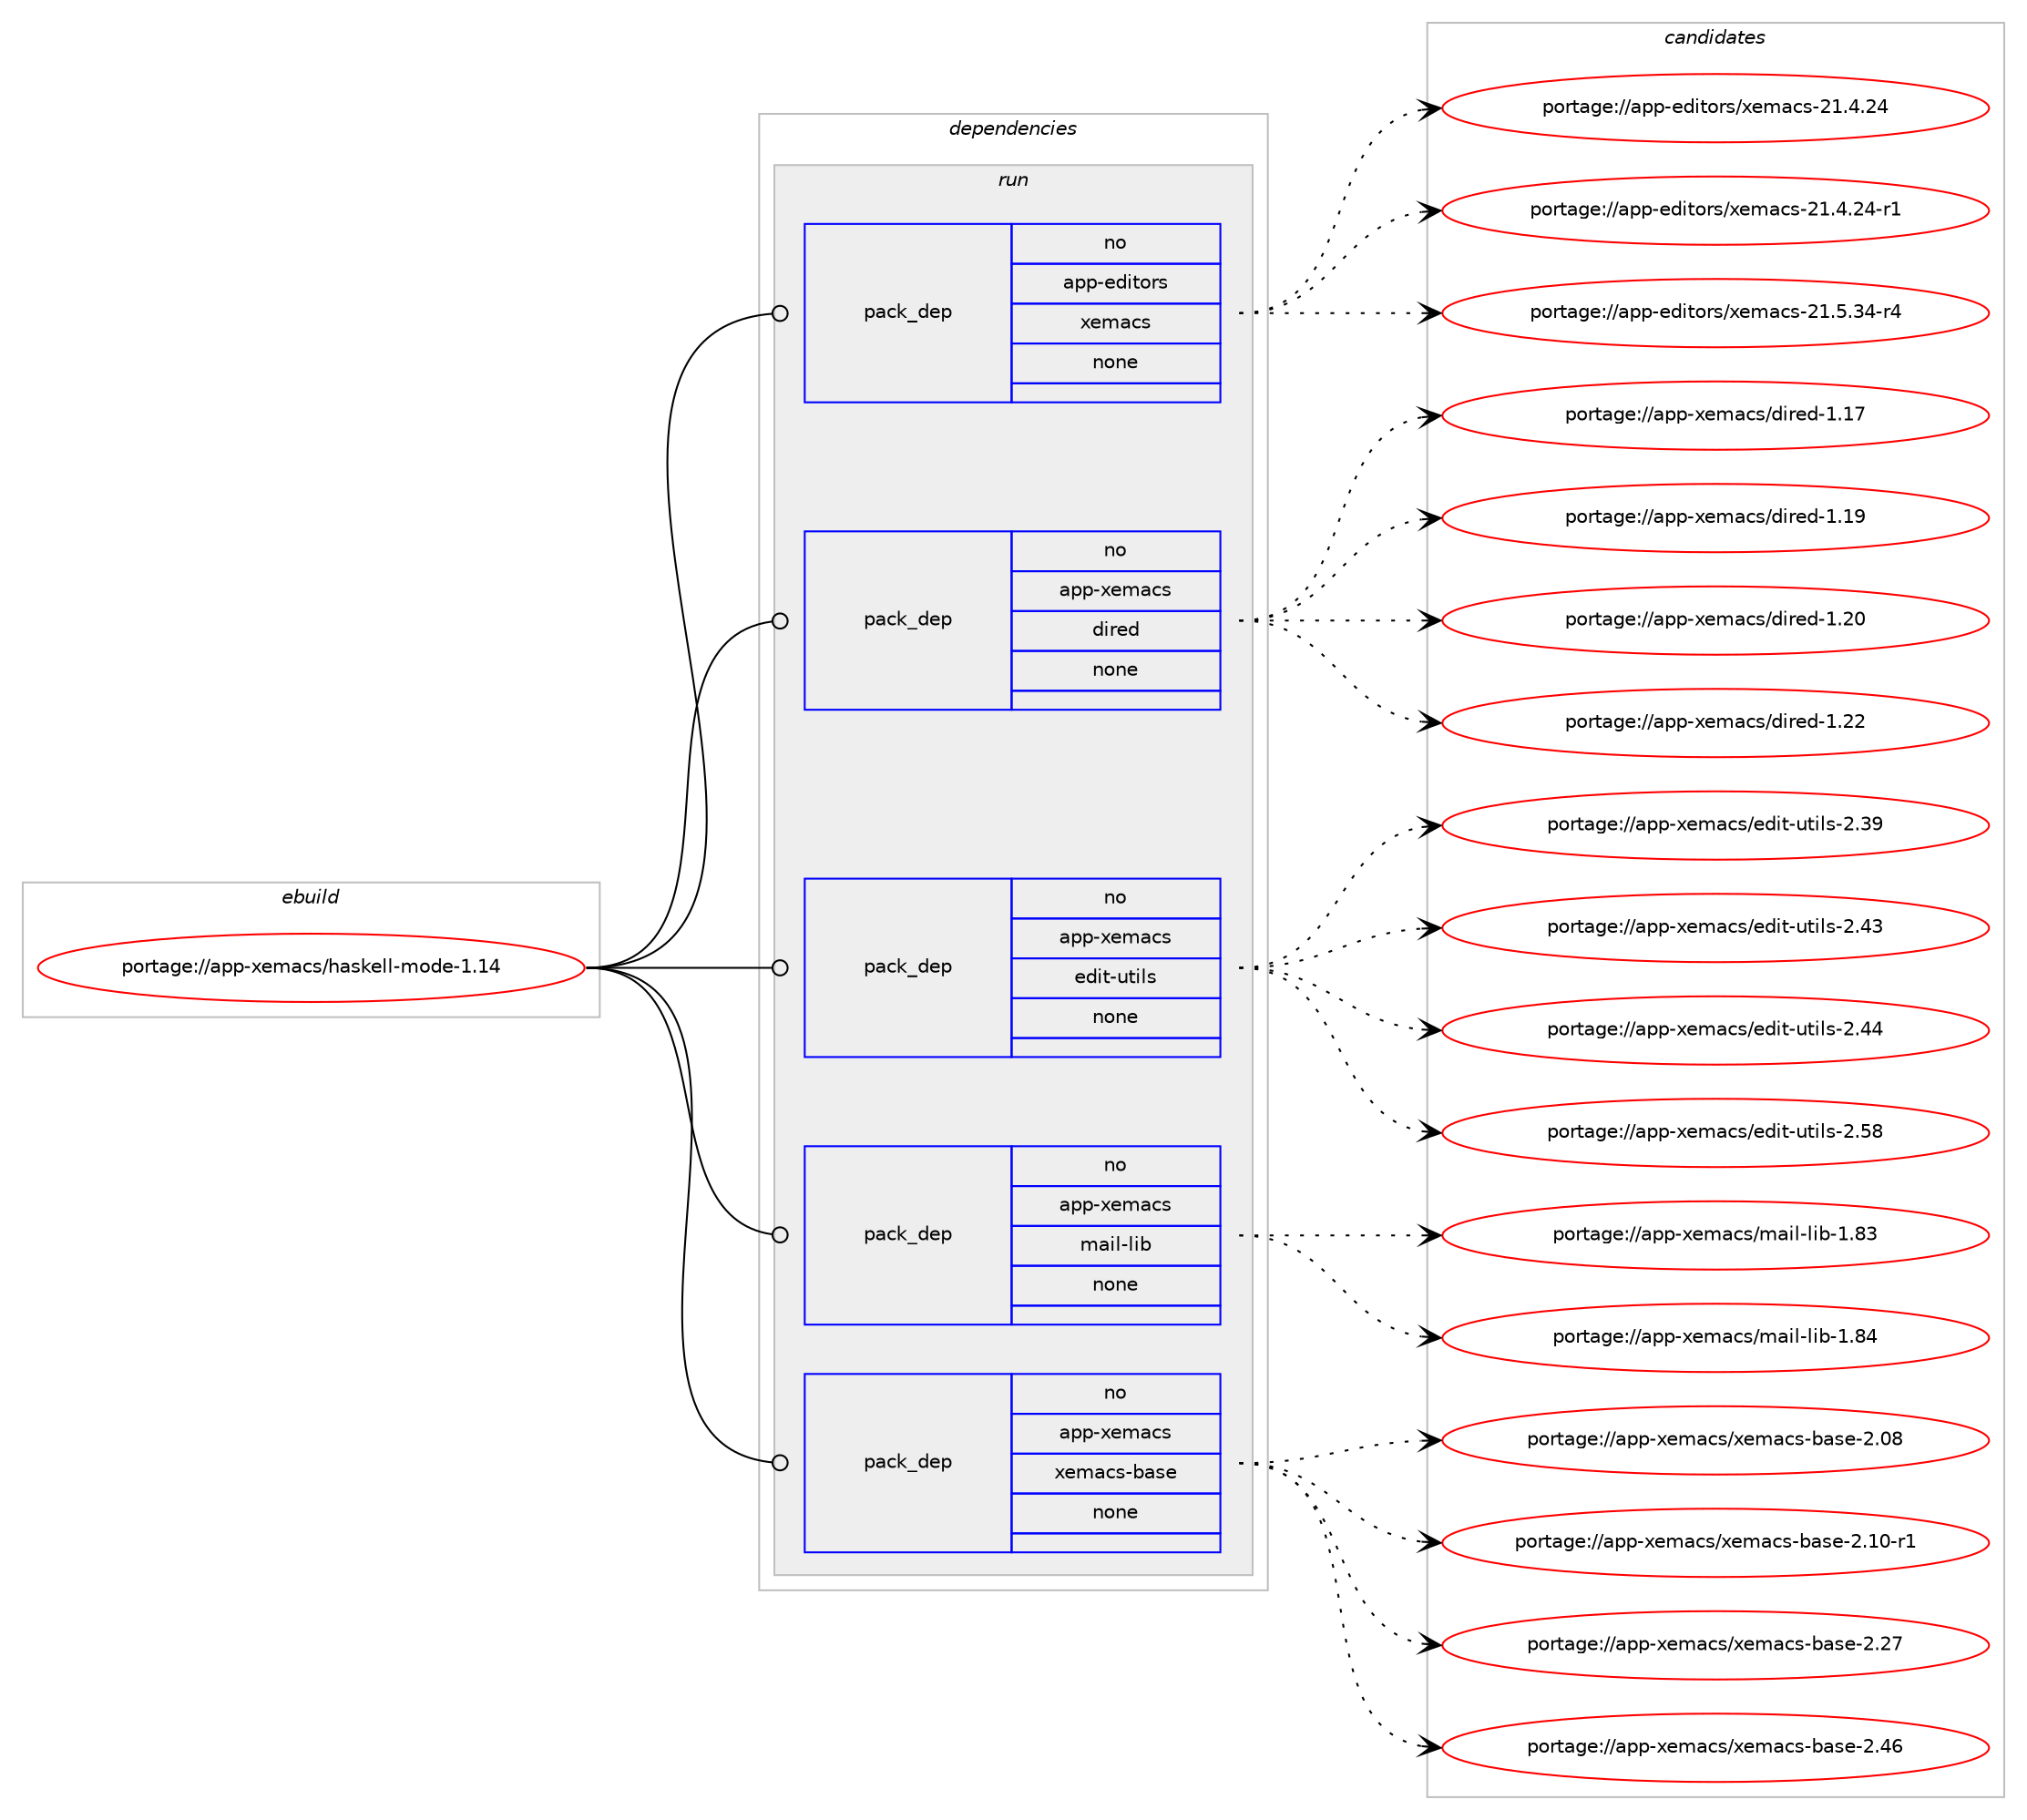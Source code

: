 digraph prolog {

# *************
# Graph options
# *************

newrank=true;
concentrate=true;
compound=true;
graph [rankdir=LR,fontname=Helvetica,fontsize=10,ranksep=1.5];#, ranksep=2.5, nodesep=0.2];
edge  [arrowhead=vee];
node  [fontname=Helvetica,fontsize=10];

# **********
# The ebuild
# **********

subgraph cluster_leftcol {
color=gray;
rank=same;
label=<<i>ebuild</i>>;
id [label="portage://app-xemacs/haskell-mode-1.14", color=red, width=4, href="../app-xemacs/haskell-mode-1.14.svg"];
}

# ****************
# The dependencies
# ****************

subgraph cluster_midcol {
color=gray;
label=<<i>dependencies</i>>;
subgraph cluster_compile {
fillcolor="#eeeeee";
style=filled;
label=<<i>compile</i>>;
}
subgraph cluster_compileandrun {
fillcolor="#eeeeee";
style=filled;
label=<<i>compile and run</i>>;
}
subgraph cluster_run {
fillcolor="#eeeeee";
style=filled;
label=<<i>run</i>>;
subgraph pack37809 {
dependency50652 [label=<<TABLE BORDER="0" CELLBORDER="1" CELLSPACING="0" CELLPADDING="4" WIDTH="220"><TR><TD ROWSPAN="6" CELLPADDING="30">pack_dep</TD></TR><TR><TD WIDTH="110">no</TD></TR><TR><TD>app-editors</TD></TR><TR><TD>xemacs</TD></TR><TR><TD>none</TD></TR><TR><TD></TD></TR></TABLE>>, shape=none, color=blue];
}
id:e -> dependency50652:w [weight=20,style="solid",arrowhead="odot"];
subgraph pack37810 {
dependency50653 [label=<<TABLE BORDER="0" CELLBORDER="1" CELLSPACING="0" CELLPADDING="4" WIDTH="220"><TR><TD ROWSPAN="6" CELLPADDING="30">pack_dep</TD></TR><TR><TD WIDTH="110">no</TD></TR><TR><TD>app-xemacs</TD></TR><TR><TD>dired</TD></TR><TR><TD>none</TD></TR><TR><TD></TD></TR></TABLE>>, shape=none, color=blue];
}
id:e -> dependency50653:w [weight=20,style="solid",arrowhead="odot"];
subgraph pack37811 {
dependency50654 [label=<<TABLE BORDER="0" CELLBORDER="1" CELLSPACING="0" CELLPADDING="4" WIDTH="220"><TR><TD ROWSPAN="6" CELLPADDING="30">pack_dep</TD></TR><TR><TD WIDTH="110">no</TD></TR><TR><TD>app-xemacs</TD></TR><TR><TD>edit-utils</TD></TR><TR><TD>none</TD></TR><TR><TD></TD></TR></TABLE>>, shape=none, color=blue];
}
id:e -> dependency50654:w [weight=20,style="solid",arrowhead="odot"];
subgraph pack37812 {
dependency50655 [label=<<TABLE BORDER="0" CELLBORDER="1" CELLSPACING="0" CELLPADDING="4" WIDTH="220"><TR><TD ROWSPAN="6" CELLPADDING="30">pack_dep</TD></TR><TR><TD WIDTH="110">no</TD></TR><TR><TD>app-xemacs</TD></TR><TR><TD>mail-lib</TD></TR><TR><TD>none</TD></TR><TR><TD></TD></TR></TABLE>>, shape=none, color=blue];
}
id:e -> dependency50655:w [weight=20,style="solid",arrowhead="odot"];
subgraph pack37813 {
dependency50656 [label=<<TABLE BORDER="0" CELLBORDER="1" CELLSPACING="0" CELLPADDING="4" WIDTH="220"><TR><TD ROWSPAN="6" CELLPADDING="30">pack_dep</TD></TR><TR><TD WIDTH="110">no</TD></TR><TR><TD>app-xemacs</TD></TR><TR><TD>xemacs-base</TD></TR><TR><TD>none</TD></TR><TR><TD></TD></TR></TABLE>>, shape=none, color=blue];
}
id:e -> dependency50656:w [weight=20,style="solid",arrowhead="odot"];
}
}

# **************
# The candidates
# **************

subgraph cluster_choices {
rank=same;
color=gray;
label=<<i>candidates</i>>;

subgraph choice37809 {
color=black;
nodesep=1;
choiceportage97112112451011001051161111141154712010110997991154550494652465052 [label="portage://app-editors/xemacs-21.4.24", color=red, width=4,href="../app-editors/xemacs-21.4.24.svg"];
choiceportage971121124510110010511611111411547120101109979911545504946524650524511449 [label="portage://app-editors/xemacs-21.4.24-r1", color=red, width=4,href="../app-editors/xemacs-21.4.24-r1.svg"];
choiceportage971121124510110010511611111411547120101109979911545504946534651524511452 [label="portage://app-editors/xemacs-21.5.34-r4", color=red, width=4,href="../app-editors/xemacs-21.5.34-r4.svg"];
dependency50652:e -> choiceportage97112112451011001051161111141154712010110997991154550494652465052:w [style=dotted,weight="100"];
dependency50652:e -> choiceportage971121124510110010511611111411547120101109979911545504946524650524511449:w [style=dotted,weight="100"];
dependency50652:e -> choiceportage971121124510110010511611111411547120101109979911545504946534651524511452:w [style=dotted,weight="100"];
}
subgraph choice37810 {
color=black;
nodesep=1;
choiceportage97112112451201011099799115471001051141011004549464955 [label="portage://app-xemacs/dired-1.17", color=red, width=4,href="../app-xemacs/dired-1.17.svg"];
choiceportage97112112451201011099799115471001051141011004549464957 [label="portage://app-xemacs/dired-1.19", color=red, width=4,href="../app-xemacs/dired-1.19.svg"];
choiceportage97112112451201011099799115471001051141011004549465048 [label="portage://app-xemacs/dired-1.20", color=red, width=4,href="../app-xemacs/dired-1.20.svg"];
choiceportage97112112451201011099799115471001051141011004549465050 [label="portage://app-xemacs/dired-1.22", color=red, width=4,href="../app-xemacs/dired-1.22.svg"];
dependency50653:e -> choiceportage97112112451201011099799115471001051141011004549464955:w [style=dotted,weight="100"];
dependency50653:e -> choiceportage97112112451201011099799115471001051141011004549464957:w [style=dotted,weight="100"];
dependency50653:e -> choiceportage97112112451201011099799115471001051141011004549465048:w [style=dotted,weight="100"];
dependency50653:e -> choiceportage97112112451201011099799115471001051141011004549465050:w [style=dotted,weight="100"];
}
subgraph choice37811 {
color=black;
nodesep=1;
choiceportage9711211245120101109979911547101100105116451171161051081154550465157 [label="portage://app-xemacs/edit-utils-2.39", color=red, width=4,href="../app-xemacs/edit-utils-2.39.svg"];
choiceportage9711211245120101109979911547101100105116451171161051081154550465251 [label="portage://app-xemacs/edit-utils-2.43", color=red, width=4,href="../app-xemacs/edit-utils-2.43.svg"];
choiceportage9711211245120101109979911547101100105116451171161051081154550465252 [label="portage://app-xemacs/edit-utils-2.44", color=red, width=4,href="../app-xemacs/edit-utils-2.44.svg"];
choiceportage9711211245120101109979911547101100105116451171161051081154550465356 [label="portage://app-xemacs/edit-utils-2.58", color=red, width=4,href="../app-xemacs/edit-utils-2.58.svg"];
dependency50654:e -> choiceportage9711211245120101109979911547101100105116451171161051081154550465157:w [style=dotted,weight="100"];
dependency50654:e -> choiceportage9711211245120101109979911547101100105116451171161051081154550465251:w [style=dotted,weight="100"];
dependency50654:e -> choiceportage9711211245120101109979911547101100105116451171161051081154550465252:w [style=dotted,weight="100"];
dependency50654:e -> choiceportage9711211245120101109979911547101100105116451171161051081154550465356:w [style=dotted,weight="100"];
}
subgraph choice37812 {
color=black;
nodesep=1;
choiceportage97112112451201011099799115471099710510845108105984549465651 [label="portage://app-xemacs/mail-lib-1.83", color=red, width=4,href="../app-xemacs/mail-lib-1.83.svg"];
choiceportage97112112451201011099799115471099710510845108105984549465652 [label="portage://app-xemacs/mail-lib-1.84", color=red, width=4,href="../app-xemacs/mail-lib-1.84.svg"];
dependency50655:e -> choiceportage97112112451201011099799115471099710510845108105984549465651:w [style=dotted,weight="100"];
dependency50655:e -> choiceportage97112112451201011099799115471099710510845108105984549465652:w [style=dotted,weight="100"];
}
subgraph choice37813 {
color=black;
nodesep=1;
choiceportage971121124512010110997991154712010110997991154598971151014550464856 [label="portage://app-xemacs/xemacs-base-2.08", color=red, width=4,href="../app-xemacs/xemacs-base-2.08.svg"];
choiceportage9711211245120101109979911547120101109979911545989711510145504649484511449 [label="portage://app-xemacs/xemacs-base-2.10-r1", color=red, width=4,href="../app-xemacs/xemacs-base-2.10-r1.svg"];
choiceportage971121124512010110997991154712010110997991154598971151014550465055 [label="portage://app-xemacs/xemacs-base-2.27", color=red, width=4,href="../app-xemacs/xemacs-base-2.27.svg"];
choiceportage971121124512010110997991154712010110997991154598971151014550465254 [label="portage://app-xemacs/xemacs-base-2.46", color=red, width=4,href="../app-xemacs/xemacs-base-2.46.svg"];
dependency50656:e -> choiceportage971121124512010110997991154712010110997991154598971151014550464856:w [style=dotted,weight="100"];
dependency50656:e -> choiceportage9711211245120101109979911547120101109979911545989711510145504649484511449:w [style=dotted,weight="100"];
dependency50656:e -> choiceportage971121124512010110997991154712010110997991154598971151014550465055:w [style=dotted,weight="100"];
dependency50656:e -> choiceportage971121124512010110997991154712010110997991154598971151014550465254:w [style=dotted,weight="100"];
}
}

}
